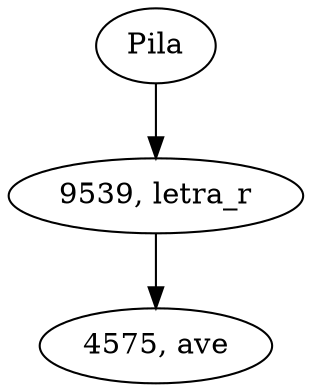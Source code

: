 digraph PilaVitacora {
nodo0[label = "9539, letra_r"];
nodo1[label = "4575, ave"];
empty[label = "Pila"];
empty->nodo0;
nodo0->nodo1;
}